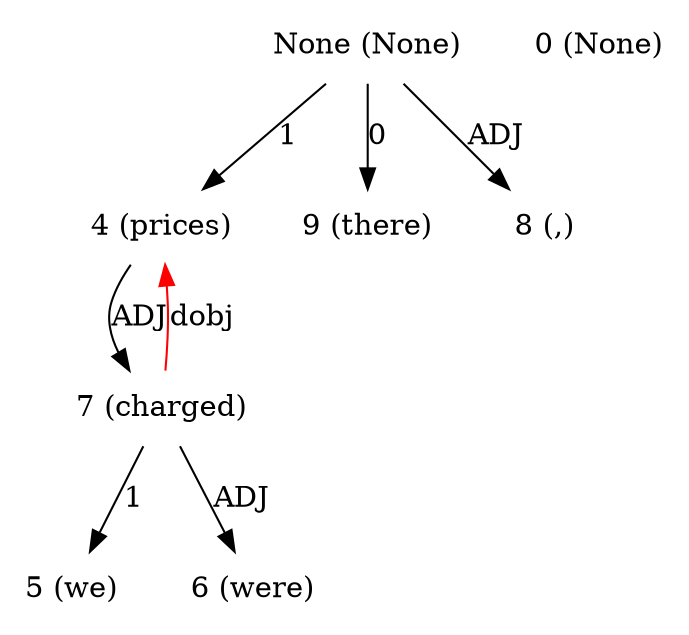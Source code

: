 digraph G{
edge [dir=forward]
node [shape=plaintext]

None [label="None (None)"]
None -> 4 [label="1"]
None [label="None (None)"]
None -> 9 [label="0"]
None -> 8 [label="ADJ"]
0 [label="0 (None)"]
4 [label="4 (prices)"]
4 -> 7 [label="ADJ"]
7 -> 4 [label="dobj", color="red"]
5 [label="5 (we)"]
6 [label="6 (were)"]
7 [label="7 (charged)"]
7 -> 5 [label="1"]
7 -> 6 [label="ADJ"]
8 [label="8 (,)"]
9 [label="9 (there)"]
}
